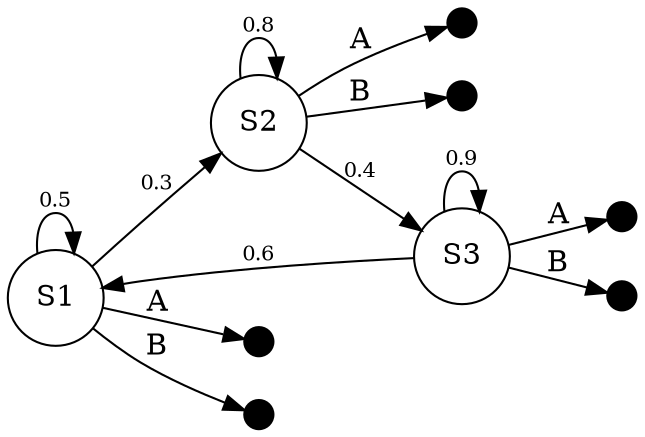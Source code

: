 digraph MDP {
  rankdir=LR;  // Sets the direction of the graph (from left to right)

  // Define the states as nodes
  S1 [shape=circle];
  S2 [shape=circle];
  S3 [shape=circle];

  // Define the actions as nodes with black-filled circles
  node [shape=circle, style=filled, fillcolor=black, width=0.2, label=""];
  A_s1 [label="", height=0.2];
  B_s1 [label="", height=0.2];
  A_s2 [label="", height=0.2];
  B_s2 [label="", height=0.2];
  A_s3 [label="", height=0.2];
  B_s3 [label="", height=0.2];

  // Define edges for transitions with their probabilities
  S1 -> S1 [label="0.5", fontsize=10];
  S1 -> S2 [label="0.3", fontsize=10];
  S2 -> S2 [label="0.8", fontsize=10];
  S2 -> S3 [label="0.4", fontsize=10];
  S3 -> S1 [label="0.6", fontsize=10];
  S3 -> S3 [label="0.9", fontsize=10];

  // Specify the actions available in each state
  S1 -> A_s1 [label="A"];
  S1 -> B_s1 [label="B"];
  S2 -> A_s2 [label="A"];
  S2 -> B_s2 [label="B"];
  S3 -> A_s3 [label="A"];
  S3 -> B_s3 [label="B"];
}
